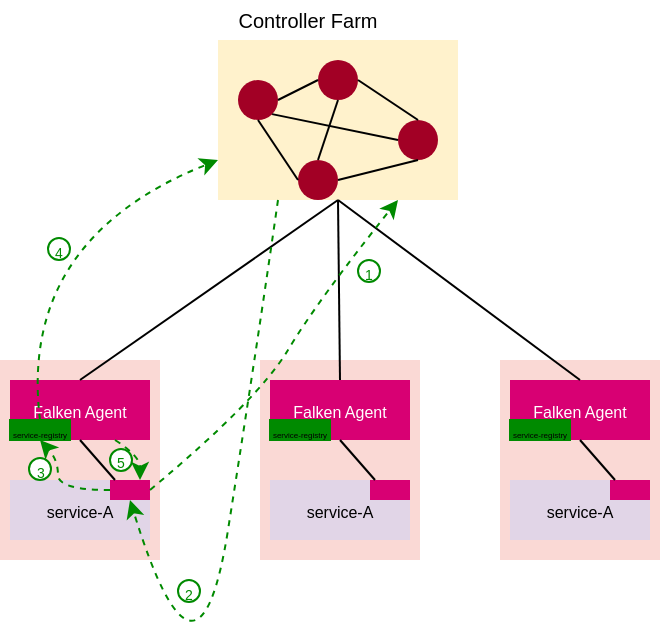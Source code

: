 <mxfile version="14.6.3" type="github">
  <diagram id="Jb4tWgrzJc02DxzkDzMU" name="Page-1">
    <mxGraphModel dx="777" dy="477" grid="1" gridSize="10" guides="1" tooltips="1" connect="1" arrows="1" fold="1" page="1" pageScale="1" pageWidth="850" pageHeight="1100" math="0" shadow="0">
      <root>
        <mxCell id="0" />
        <mxCell id="1" parent="0" />
        <mxCell id="0YruNQi02WBuuohvrThf-3" value="" style="rounded=0;whiteSpace=wrap;html=1;fillColor=#fad9d5;strokeColor=none;" parent="1" vertex="1">
          <mxGeometry x="441" y="340" width="80" height="100" as="geometry" />
        </mxCell>
        <mxCell id="0YruNQi02WBuuohvrThf-2" value="" style="rounded=0;whiteSpace=wrap;html=1;fillColor=#fad9d5;strokeColor=none;" parent="1" vertex="1">
          <mxGeometry x="321" y="340" width="80" height="100" as="geometry" />
        </mxCell>
        <mxCell id="0YruNQi02WBuuohvrThf-1" value="" style="rounded=0;whiteSpace=wrap;html=1;fillColor=#fad9d5;strokeColor=none;" parent="1" vertex="1">
          <mxGeometry x="191" y="340" width="80" height="100" as="geometry" />
        </mxCell>
        <mxCell id="fjoyJNUoLHEGhLqI_5-S-1" value="" style="rounded=0;whiteSpace=wrap;html=1;fillColor=#fff2cc;strokeColor=none;" parent="1" vertex="1">
          <mxGeometry x="300" y="180" width="120" height="80" as="geometry" />
        </mxCell>
        <mxCell id="fjoyJNUoLHEGhLqI_5-S-2" value="" style="ellipse;whiteSpace=wrap;html=1;aspect=fixed;fillColor=#a20025;fontColor=#ffffff;strokeColor=none;" parent="1" vertex="1">
          <mxGeometry x="310" y="200" width="20" height="20" as="geometry" />
        </mxCell>
        <mxCell id="fjoyJNUoLHEGhLqI_5-S-3" value="" style="ellipse;whiteSpace=wrap;html=1;aspect=fixed;fillColor=#a20025;fontColor=#ffffff;strokeColor=none;" parent="1" vertex="1">
          <mxGeometry x="390" y="220" width="20" height="20" as="geometry" />
        </mxCell>
        <mxCell id="fjoyJNUoLHEGhLqI_5-S-4" value="" style="ellipse;whiteSpace=wrap;html=1;aspect=fixed;fillColor=#a20025;fontColor=#ffffff;strokeColor=none;" parent="1" vertex="1">
          <mxGeometry x="340" y="240" width="20" height="20" as="geometry" />
        </mxCell>
        <mxCell id="fjoyJNUoLHEGhLqI_5-S-6" value="" style="ellipse;whiteSpace=wrap;html=1;aspect=fixed;fillColor=#a20025;fontColor=#ffffff;strokeColor=none;" parent="1" vertex="1">
          <mxGeometry x="350" y="190" width="20" height="20" as="geometry" />
        </mxCell>
        <mxCell id="fjoyJNUoLHEGhLqI_5-S-7" value="" style="endArrow=none;html=1;exitX=1;exitY=0.5;exitDx=0;exitDy=0;entryX=0;entryY=0.5;entryDx=0;entryDy=0;" parent="1" source="fjoyJNUoLHEGhLqI_5-S-2" target="fjoyJNUoLHEGhLqI_5-S-6" edge="1">
          <mxGeometry width="50" height="50" relative="1" as="geometry">
            <mxPoint x="410" y="560" as="sourcePoint" />
            <mxPoint x="460" y="510" as="targetPoint" />
          </mxGeometry>
        </mxCell>
        <mxCell id="fjoyJNUoLHEGhLqI_5-S-8" value="" style="endArrow=none;html=1;exitX=1;exitY=0.5;exitDx=0;exitDy=0;entryX=0.5;entryY=0;entryDx=0;entryDy=0;" parent="1" source="fjoyJNUoLHEGhLqI_5-S-6" target="fjoyJNUoLHEGhLqI_5-S-3" edge="1">
          <mxGeometry width="50" height="50" relative="1" as="geometry">
            <mxPoint x="390" y="430" as="sourcePoint" />
            <mxPoint x="440" y="380" as="targetPoint" />
          </mxGeometry>
        </mxCell>
        <mxCell id="fjoyJNUoLHEGhLqI_5-S-9" value="" style="endArrow=none;html=1;exitX=0.5;exitY=1;exitDx=0;exitDy=0;entryX=0;entryY=0.5;entryDx=0;entryDy=0;" parent="1" source="fjoyJNUoLHEGhLqI_5-S-2" target="fjoyJNUoLHEGhLqI_5-S-4" edge="1">
          <mxGeometry width="50" height="50" relative="1" as="geometry">
            <mxPoint x="390" y="430" as="sourcePoint" />
            <mxPoint x="440" y="380" as="targetPoint" />
          </mxGeometry>
        </mxCell>
        <mxCell id="fjoyJNUoLHEGhLqI_5-S-10" value="" style="endArrow=none;html=1;exitX=0.5;exitY=1;exitDx=0;exitDy=0;entryX=0.5;entryY=0;entryDx=0;entryDy=0;" parent="1" source="fjoyJNUoLHEGhLqI_5-S-6" target="fjoyJNUoLHEGhLqI_5-S-4" edge="1">
          <mxGeometry width="50" height="50" relative="1" as="geometry">
            <mxPoint x="390" y="430" as="sourcePoint" />
            <mxPoint x="440" y="380" as="targetPoint" />
          </mxGeometry>
        </mxCell>
        <mxCell id="fjoyJNUoLHEGhLqI_5-S-11" value="" style="endArrow=none;html=1;exitX=1;exitY=0.5;exitDx=0;exitDy=0;entryX=0.5;entryY=1;entryDx=0;entryDy=0;" parent="1" source="fjoyJNUoLHEGhLqI_5-S-4" target="fjoyJNUoLHEGhLqI_5-S-3" edge="1">
          <mxGeometry width="50" height="50" relative="1" as="geometry">
            <mxPoint x="390" y="430" as="sourcePoint" />
            <mxPoint x="440" y="380" as="targetPoint" />
          </mxGeometry>
        </mxCell>
        <mxCell id="fjoyJNUoLHEGhLqI_5-S-13" value="" style="endArrow=none;html=1;entryX=0;entryY=0.5;entryDx=0;entryDy=0;exitX=1;exitY=1;exitDx=0;exitDy=0;" parent="1" source="fjoyJNUoLHEGhLqI_5-S-2" target="fjoyJNUoLHEGhLqI_5-S-3" edge="1">
          <mxGeometry width="50" height="50" relative="1" as="geometry">
            <mxPoint x="390" y="220" as="sourcePoint" />
            <mxPoint x="440" y="170" as="targetPoint" />
          </mxGeometry>
        </mxCell>
        <mxCell id="fjoyJNUoLHEGhLqI_5-S-14" value="&lt;font style=&quot;font-size: 10px&quot;&gt;Controller Farm&lt;/font&gt;" style="text;html=1;strokeColor=none;fillColor=none;align=center;verticalAlign=middle;whiteSpace=wrap;rounded=0;" parent="1" vertex="1">
          <mxGeometry x="300" y="160" width="90" height="20" as="geometry" />
        </mxCell>
        <mxCell id="fjoyJNUoLHEGhLqI_5-S-15" value="&lt;font style=&quot;font-size: 8px&quot;&gt;Falken Agent&lt;/font&gt;" style="rounded=0;whiteSpace=wrap;html=1;fillColor=#d80073;fontColor=#ffffff;strokeColor=none;" parent="1" vertex="1">
          <mxGeometry x="196" y="350" width="70" height="30" as="geometry" />
        </mxCell>
        <mxCell id="fjoyJNUoLHEGhLqI_5-S-17" value="&lt;font style=&quot;font-size: 8px&quot;&gt;service-A&lt;/font&gt;" style="rounded=0;whiteSpace=wrap;html=1;fillColor=#e1d5e7;strokeColor=none;" parent="1" vertex="1">
          <mxGeometry x="196" y="400" width="70" height="30" as="geometry" />
        </mxCell>
        <mxCell id="fjoyJNUoLHEGhLqI_5-S-18" value="" style="rounded=0;whiteSpace=wrap;html=1;fillColor=#d80073;fontColor=#ffffff;strokeColor=none;" parent="1" vertex="1">
          <mxGeometry x="246" y="400" width="20" height="10" as="geometry" />
        </mxCell>
        <mxCell id="fjoyJNUoLHEGhLqI_5-S-19" value="" style="endArrow=none;html=1;exitX=0.75;exitY=0;exitDx=0;exitDy=0;entryX=0.5;entryY=1;entryDx=0;entryDy=0;" parent="1" source="fjoyJNUoLHEGhLqI_5-S-17" target="fjoyJNUoLHEGhLqI_5-S-15" edge="1">
          <mxGeometry width="50" height="50" relative="1" as="geometry">
            <mxPoint x="416" y="350" as="sourcePoint" />
            <mxPoint x="466" y="300" as="targetPoint" />
          </mxGeometry>
        </mxCell>
        <mxCell id="fjoyJNUoLHEGhLqI_5-S-20" value="&lt;font style=&quot;font-size: 8px&quot;&gt;Falken Agent&lt;/font&gt;" style="rounded=0;whiteSpace=wrap;html=1;fillColor=#d80073;fontColor=#ffffff;strokeColor=none;" parent="1" vertex="1">
          <mxGeometry x="326" y="350" width="70" height="30" as="geometry" />
        </mxCell>
        <mxCell id="fjoyJNUoLHEGhLqI_5-S-21" value="&lt;font style=&quot;font-size: 8px&quot;&gt;service-A&lt;/font&gt;" style="rounded=0;whiteSpace=wrap;html=1;fillColor=#e1d5e7;strokeColor=none;" parent="1" vertex="1">
          <mxGeometry x="326" y="400" width="70" height="30" as="geometry" />
        </mxCell>
        <mxCell id="fjoyJNUoLHEGhLqI_5-S-22" value="" style="rounded=0;whiteSpace=wrap;html=1;fillColor=#d80073;fontColor=#ffffff;strokeColor=none;" parent="1" vertex="1">
          <mxGeometry x="376" y="400" width="20" height="10" as="geometry" />
        </mxCell>
        <mxCell id="fjoyJNUoLHEGhLqI_5-S-23" value="" style="endArrow=none;html=1;exitX=0.75;exitY=0;exitDx=0;exitDy=0;entryX=0.5;entryY=1;entryDx=0;entryDy=0;" parent="1" source="fjoyJNUoLHEGhLqI_5-S-21" target="fjoyJNUoLHEGhLqI_5-S-20" edge="1">
          <mxGeometry width="50" height="50" relative="1" as="geometry">
            <mxPoint x="546" y="350" as="sourcePoint" />
            <mxPoint x="596" y="300" as="targetPoint" />
          </mxGeometry>
        </mxCell>
        <mxCell id="fjoyJNUoLHEGhLqI_5-S-24" value="&lt;font style=&quot;font-size: 8px&quot;&gt;Falken Agent&lt;/font&gt;" style="rounded=0;whiteSpace=wrap;html=1;fillColor=#d80073;fontColor=#ffffff;strokeColor=none;" parent="1" vertex="1">
          <mxGeometry x="446" y="350" width="70" height="30" as="geometry" />
        </mxCell>
        <mxCell id="fjoyJNUoLHEGhLqI_5-S-25" value="&lt;font style=&quot;font-size: 8px&quot;&gt;service-A&lt;/font&gt;" style="rounded=0;whiteSpace=wrap;html=1;fillColor=#e1d5e7;strokeColor=none;" parent="1" vertex="1">
          <mxGeometry x="446" y="400" width="70" height="30" as="geometry" />
        </mxCell>
        <mxCell id="fjoyJNUoLHEGhLqI_5-S-26" value="" style="rounded=0;whiteSpace=wrap;html=1;fillColor=#d80073;fontColor=#ffffff;strokeColor=none;" parent="1" vertex="1">
          <mxGeometry x="496" y="400" width="20" height="10" as="geometry" />
        </mxCell>
        <mxCell id="fjoyJNUoLHEGhLqI_5-S-27" value="" style="endArrow=none;html=1;exitX=0.75;exitY=0;exitDx=0;exitDy=0;entryX=0.5;entryY=1;entryDx=0;entryDy=0;" parent="1" source="fjoyJNUoLHEGhLqI_5-S-25" target="fjoyJNUoLHEGhLqI_5-S-24" edge="1">
          <mxGeometry width="50" height="50" relative="1" as="geometry">
            <mxPoint x="666" y="350" as="sourcePoint" />
            <mxPoint x="716" y="300" as="targetPoint" />
          </mxGeometry>
        </mxCell>
        <mxCell id="fjoyJNUoLHEGhLqI_5-S-34" value="" style="endArrow=none;html=1;entryX=0.5;entryY=1;entryDx=0;entryDy=0;exitX=0.5;exitY=0;exitDx=0;exitDy=0;" parent="1" source="fjoyJNUoLHEGhLqI_5-S-15" target="fjoyJNUoLHEGhLqI_5-S-1" edge="1">
          <mxGeometry width="50" height="50" relative="1" as="geometry">
            <mxPoint x="380" y="370" as="sourcePoint" />
            <mxPoint x="430" y="320" as="targetPoint" />
          </mxGeometry>
        </mxCell>
        <mxCell id="fjoyJNUoLHEGhLqI_5-S-35" value="" style="endArrow=none;html=1;entryX=0.5;entryY=1;entryDx=0;entryDy=0;exitX=0.5;exitY=0;exitDx=0;exitDy=0;" parent="1" source="fjoyJNUoLHEGhLqI_5-S-20" target="fjoyJNUoLHEGhLqI_5-S-1" edge="1">
          <mxGeometry width="50" height="50" relative="1" as="geometry">
            <mxPoint x="215" y="360" as="sourcePoint" />
            <mxPoint x="370" y="270" as="targetPoint" />
          </mxGeometry>
        </mxCell>
        <mxCell id="fjoyJNUoLHEGhLqI_5-S-36" value="" style="endArrow=none;html=1;exitX=0.5;exitY=0;exitDx=0;exitDy=0;" parent="1" source="fjoyJNUoLHEGhLqI_5-S-24" edge="1">
          <mxGeometry width="50" height="50" relative="1" as="geometry">
            <mxPoint x="225" y="370" as="sourcePoint" />
            <mxPoint x="360" y="260" as="targetPoint" />
          </mxGeometry>
        </mxCell>
        <mxCell id="ZJ2-HURrRAyqdu6JioB--2" value="" style="curved=1;endArrow=classic;html=1;exitX=1;exitY=0.5;exitDx=0;exitDy=0;entryX=0.75;entryY=1;entryDx=0;entryDy=0;dashed=1;strokeColor=#008A00;" edge="1" parent="1" source="fjoyJNUoLHEGhLqI_5-S-18" target="fjoyJNUoLHEGhLqI_5-S-1">
          <mxGeometry width="50" height="50" relative="1" as="geometry">
            <mxPoint x="280" y="330" as="sourcePoint" />
            <mxPoint x="330" y="280" as="targetPoint" />
            <Array as="points">
              <mxPoint x="320" y="360" />
              <mxPoint x="350" y="310" />
            </Array>
          </mxGeometry>
        </mxCell>
        <mxCell id="ZJ2-HURrRAyqdu6JioB--3" value="&lt;font style=&quot;font-size: 7px&quot; color=&quot;#008a00&quot;&gt;1&lt;/font&gt;" style="ellipse;whiteSpace=wrap;html=1;aspect=fixed;fillColor=none;strokeColor=#008A00;" vertex="1" parent="1">
          <mxGeometry x="370" y="290" width="11" height="11" as="geometry" />
        </mxCell>
        <mxCell id="ZJ2-HURrRAyqdu6JioB--5" value="" style="curved=1;endArrow=classic;html=1;exitX=0.25;exitY=1;exitDx=0;exitDy=0;dashed=1;strokeColor=#008A00;entryX=0.5;entryY=1;entryDx=0;entryDy=0;" edge="1" parent="1" source="fjoyJNUoLHEGhLqI_5-S-1" target="fjoyJNUoLHEGhLqI_5-S-18">
          <mxGeometry width="50" height="50" relative="1" as="geometry">
            <mxPoint x="70" y="310" as="sourcePoint" />
            <mxPoint x="134" y="165" as="targetPoint" />
            <Array as="points">
              <mxPoint x="320" y="330" />
              <mxPoint x="290" y="520" />
            </Array>
          </mxGeometry>
        </mxCell>
        <mxCell id="ZJ2-HURrRAyqdu6JioB--6" value="&lt;font style=&quot;font-size: 7px&quot; color=&quot;#008a00&quot;&gt;2&lt;/font&gt;" style="ellipse;whiteSpace=wrap;html=1;aspect=fixed;strokeColor=#008A00;fillColor=#FFFFFF;" vertex="1" parent="1">
          <mxGeometry x="280" y="450" width="11" height="11" as="geometry" />
        </mxCell>
        <mxCell id="ZJ2-HURrRAyqdu6JioB--9" value="&lt;font style=&quot;font-size: 4px&quot;&gt;service-registry&lt;/font&gt;" style="rounded=0;whiteSpace=wrap;html=1;strokeColor=#008A00;fillColor=#008A00;" vertex="1" parent="1">
          <mxGeometry x="196" y="370" width="30" height="10" as="geometry" />
        </mxCell>
        <mxCell id="ZJ2-HURrRAyqdu6JioB--13" value="&lt;font style=&quot;font-size: 4px&quot;&gt;service-registry&lt;/font&gt;" style="rounded=0;whiteSpace=wrap;html=1;strokeColor=#008A00;fillColor=#008A00;" vertex="1" parent="1">
          <mxGeometry x="326" y="370" width="30" height="10" as="geometry" />
        </mxCell>
        <mxCell id="ZJ2-HURrRAyqdu6JioB--14" value="&lt;font style=&quot;font-size: 4px&quot;&gt;service-registry&lt;/font&gt;" style="rounded=0;whiteSpace=wrap;html=1;strokeColor=#008A00;fillColor=#008A00;" vertex="1" parent="1">
          <mxGeometry x="446" y="370" width="30" height="10" as="geometry" />
        </mxCell>
        <mxCell id="ZJ2-HURrRAyqdu6JioB--15" value="" style="curved=1;endArrow=classic;html=1;dashed=1;strokeColor=#008A00;exitX=0;exitY=0.5;exitDx=0;exitDy=0;entryX=0.5;entryY=1;entryDx=0;entryDy=0;" edge="1" parent="1" source="fjoyJNUoLHEGhLqI_5-S-18" target="ZJ2-HURrRAyqdu6JioB--9">
          <mxGeometry width="50" height="50" relative="1" as="geometry">
            <mxPoint x="30" y="240" as="sourcePoint" />
            <mxPoint x="30" y="360" as="targetPoint" />
            <Array as="points">
              <mxPoint x="220" y="405" />
              <mxPoint x="220" y="390" />
            </Array>
          </mxGeometry>
        </mxCell>
        <mxCell id="ZJ2-HURrRAyqdu6JioB--16" value="&lt;font style=&quot;font-size: 7px&quot; color=&quot;#008a00&quot;&gt;3&lt;/font&gt;" style="ellipse;whiteSpace=wrap;html=1;aspect=fixed;fillColor=#FFFFFF;strokeColor=#008A00;" vertex="1" parent="1">
          <mxGeometry x="205.5" y="389" width="11" height="11" as="geometry" />
        </mxCell>
        <mxCell id="ZJ2-HURrRAyqdu6JioB--19" value="" style="curved=1;endArrow=classic;html=1;dashed=1;strokeColor=#008A00;exitX=0.75;exitY=1;exitDx=0;exitDy=0;entryX=0.75;entryY=0;entryDx=0;entryDy=0;" edge="1" parent="1" source="fjoyJNUoLHEGhLqI_5-S-15" target="fjoyJNUoLHEGhLqI_5-S-18">
          <mxGeometry width="50" height="50" relative="1" as="geometry">
            <mxPoint x="105" y="402.5" as="sourcePoint" />
            <mxPoint x="70" y="377.5" as="targetPoint" />
            <Array as="points">
              <mxPoint x="261" y="388" />
            </Array>
          </mxGeometry>
        </mxCell>
        <mxCell id="ZJ2-HURrRAyqdu6JioB--20" value="&lt;font style=&quot;font-size: 7px&quot; color=&quot;#008a00&quot;&gt;5&lt;/font&gt;" style="ellipse;whiteSpace=wrap;html=1;aspect=fixed;strokeColor=#008A00;" vertex="1" parent="1">
          <mxGeometry x="246" y="384.5" width="11" height="11" as="geometry" />
        </mxCell>
        <mxCell id="ZJ2-HURrRAyqdu6JioB--24" value="" style="curved=1;endArrow=classic;html=1;exitX=0.5;exitY=0;exitDx=0;exitDy=0;entryX=0;entryY=0.75;entryDx=0;entryDy=0;dashed=1;strokeColor=#008A00;" edge="1" parent="1" source="ZJ2-HURrRAyqdu6JioB--9" target="fjoyJNUoLHEGhLqI_5-S-1">
          <mxGeometry width="50" height="50" relative="1" as="geometry">
            <mxPoint x="276" y="415" as="sourcePoint" />
            <mxPoint x="400" y="270" as="targetPoint" />
            <Array as="points">
              <mxPoint x="200" y="280" />
            </Array>
          </mxGeometry>
        </mxCell>
        <mxCell id="ZJ2-HURrRAyqdu6JioB--25" value="&lt;font style=&quot;font-size: 7px&quot; color=&quot;#008a00&quot;&gt;4&lt;/font&gt;" style="ellipse;whiteSpace=wrap;html=1;aspect=fixed;fillColor=#FFFFFF;strokeColor=#008A00;" vertex="1" parent="1">
          <mxGeometry x="215" y="279" width="11" height="11" as="geometry" />
        </mxCell>
      </root>
    </mxGraphModel>
  </diagram>
</mxfile>
